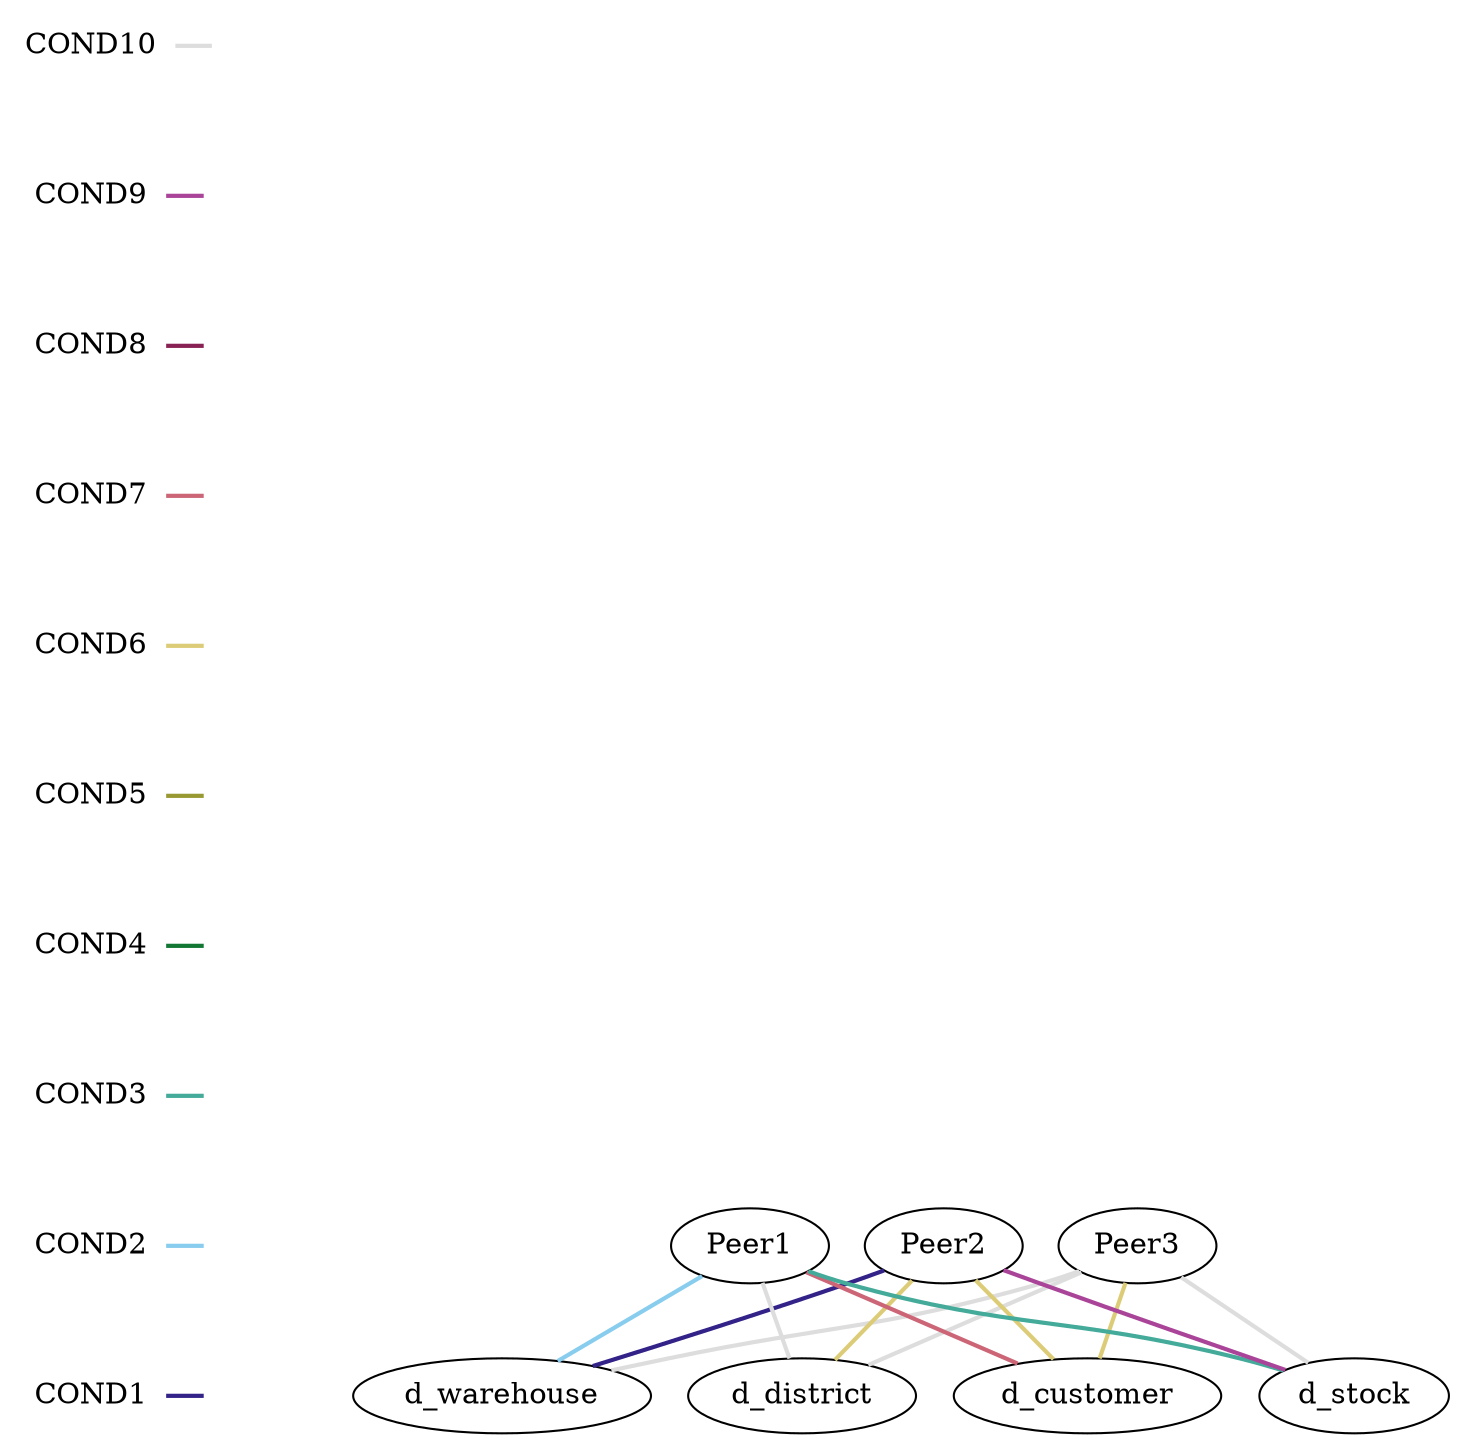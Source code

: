 graph {
	graph [rankdir=BT]
	{
		{
			rank=same rankdir=LR
			cond1 [label=COND1 shape=plaintext]
			ph_cond1 [label="" shape=plaintext]
			cond1 -- ph_cond1 [color="#332288" style=bold]
		}
		{
			rank=same rankdir=LR
			cond2 [label=COND2 shape=plaintext]
			ph_cond2 [label="" shape=plaintext]
			cond2 -- ph_cond2 [color="#88CCEE" style=bold]
		}
		{
			rank=same rankdir=LR
			cond3 [label=COND3 shape=plaintext]
			ph_cond3 [label="" shape=plaintext]
			cond3 -- ph_cond3 [color="#44AA99" style=bold]
		}
		{
			rank=same rankdir=LR
			cond4 [label=COND4 shape=plaintext]
			ph_cond4 [label="" shape=plaintext]
			cond4 -- ph_cond4 [color="#117733" style=bold]
		}
		{
			rank=same rankdir=LR
			cond5 [label=COND5 shape=plaintext]
			ph_cond5 [label="" shape=plaintext]
			cond5 -- ph_cond5 [color="#999933" style=bold]
		}
		{
			rank=same rankdir=LR
			cond6 [label=COND6 shape=plaintext]
			ph_cond6 [label="" shape=plaintext]
			cond6 -- ph_cond6 [color="#DDCC77" style=bold]
		}
		{
			rank=same rankdir=LR
			cond7 [label=COND7 shape=plaintext]
			ph_cond7 [label="" shape=plaintext]
			cond7 -- ph_cond7 [color="#CC6677" style=bold]
		}
		{
			rank=same rankdir=LR
			cond8 [label=COND8 shape=plaintext]
			ph_cond8 [label="" shape=plaintext]
			cond8 -- ph_cond8 [color="#882255" style=bold]
		}
		{
			rank=same rankdir=LR
			cond9 [label=COND9 shape=plaintext]
			ph_cond9 [label="" shape=plaintext]
			cond9 -- ph_cond9 [color="#AA4499" style=bold]
		}
		{
			rank=same rankdir=LR
			cond10 [label=COND10 shape=plaintext]
			ph_cond10 [label="" shape=plaintext]
			cond10 -- ph_cond10 [color="#DDDDDD" style=bold]
		}
		cond1 -- cond2 [style=invis]
		cond2 -- cond3 [style=invis]
		cond3 -- cond4 [style=invis]
		cond4 -- cond5 [style=invis]
		cond5 -- cond6 [style=invis]
		cond6 -- cond7 [style=invis]
		cond7 -- cond8 [style=invis]
		cond8 -- cond9 [style=invis]
		cond9 -- cond10 [style=invis]
	}
	Peer1
	Peer2
	Peer3
	d_warehouse
	d_warehouse -- Peer1 [color="#88CCEE" style=bold]
	d_warehouse -- Peer2 [color="#332288" style=bold]
	d_warehouse -- Peer3 [color="#DDDDDD" style=bold]
	d_district
	d_district -- Peer1 [color="#DDDDDD" style=bold]
	d_district -- Peer2 [color="#DDCC77" style=bold]
	d_district -- Peer3 [color="#DDDDDD" style=bold]
	d_customer
	d_customer -- Peer1 [color="#CC6677" style=bold]
	d_customer -- Peer2 [color="#DDCC77" style=bold]
	d_customer -- Peer3 [color="#DDCC77" style=bold]
	d_stock
	d_stock -- Peer1 [color="#44AA99" style=bold]
	d_stock -- Peer2 [color="#AA4499" style=bold]
	d_stock -- Peer3 [color="#DDDDDD" style=bold]
}
